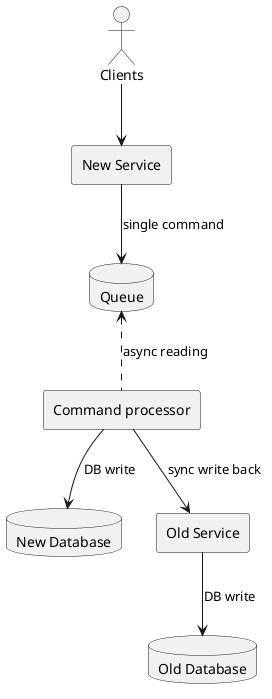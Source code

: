 @startuml
skinparam componentStyle rectangle

actor Clients
database "Queue" as Q
database "Old Database" as DB1
database "New Database" as DB2

Clients --> [New Service]
[New Service] --> Q: single command
Q <.. [Command processor] : async reading
[Command processor] --> [Old Service]: sync write back
[Old Service] --> DB1: DB write
[Command processor] --> DB2: DB write

@enduml
